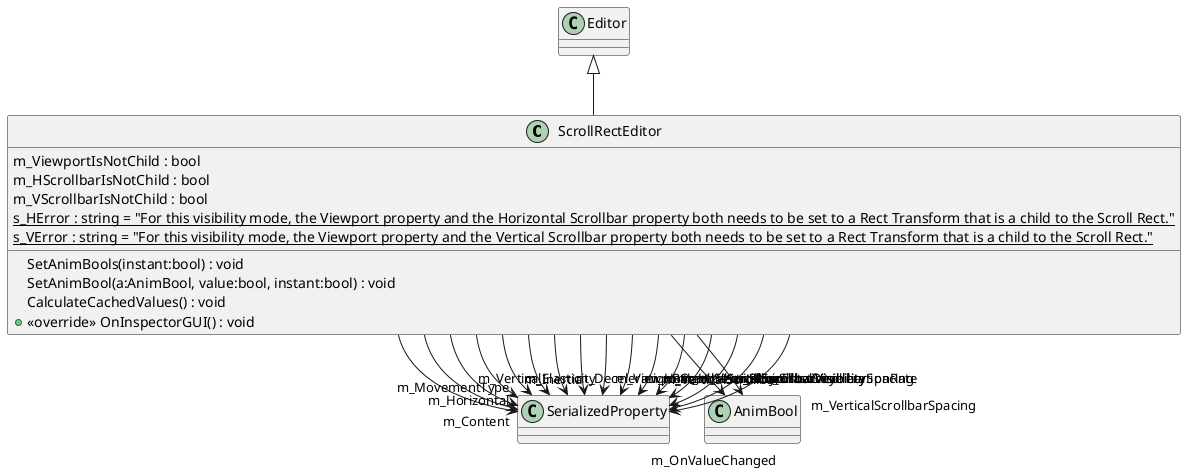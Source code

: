 @startuml
class ScrollRectEditor {
    m_ViewportIsNotChild : bool
    m_HScrollbarIsNotChild : bool
    m_VScrollbarIsNotChild : bool
    {static} s_HError : string = "For this visibility mode, the Viewport property and the Horizontal Scrollbar property both needs to be set to a Rect Transform that is a child to the Scroll Rect."
    {static} s_VError : string = "For this visibility mode, the Viewport property and the Vertical Scrollbar property both needs to be set to a Rect Transform that is a child to the Scroll Rect."
    SetAnimBools(instant:bool) : void
    SetAnimBool(a:AnimBool, value:bool, instant:bool) : void
    CalculateCachedValues() : void
    + <<override>> OnInspectorGUI() : void
}
Editor <|-- ScrollRectEditor
ScrollRectEditor --> "m_Content" SerializedProperty
ScrollRectEditor --> "m_Horizontal" SerializedProperty
ScrollRectEditor --> "m_Vertical" SerializedProperty
ScrollRectEditor --> "m_MovementType" SerializedProperty
ScrollRectEditor --> "m_Elasticity" SerializedProperty
ScrollRectEditor --> "m_Inertia" SerializedProperty
ScrollRectEditor --> "m_DecelerationRate" SerializedProperty
ScrollRectEditor --> "m_ScrollSensitivity" SerializedProperty
ScrollRectEditor --> "m_Viewport" SerializedProperty
ScrollRectEditor --> "m_HorizontalScrollbar" SerializedProperty
ScrollRectEditor --> "m_VerticalScrollbar" SerializedProperty
ScrollRectEditor --> "m_HorizontalScrollbarVisibility" SerializedProperty
ScrollRectEditor --> "m_VerticalScrollbarVisibility" SerializedProperty
ScrollRectEditor --> "m_HorizontalScrollbarSpacing" SerializedProperty
ScrollRectEditor --> "m_VerticalScrollbarSpacing" SerializedProperty
ScrollRectEditor --> "m_OnValueChanged" SerializedProperty
ScrollRectEditor --> "m_ShowElasticity" AnimBool
ScrollRectEditor --> "m_ShowDecelerationRate" AnimBool
@enduml

